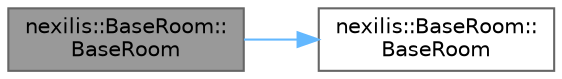 digraph "nexilis::BaseRoom::BaseRoom"
{
 // LATEX_PDF_SIZE
  bgcolor="transparent";
  edge [fontname=Helvetica,fontsize=10,labelfontname=Helvetica,labelfontsize=10];
  node [fontname=Helvetica,fontsize=10,shape=box,height=0.2,width=0.4];
  rankdir="LR";
  Node1 [id="Node000001",label="nexilis::BaseRoom::\lBaseRoom",height=0.2,width=0.4,color="gray40", fillcolor="grey60", style="filled", fontcolor="black",tooltip="Deleted copy constructor."];
  Node1 -> Node2 [id="edge1_Node000001_Node000002",color="steelblue1",style="solid",tooltip=" "];
  Node2 [id="Node000002",label="nexilis::BaseRoom::\lBaseRoom",height=0.2,width=0.4,color="grey40", fillcolor="white", style="filled",URL="$da/d49/classnexilis_1_1BaseRoom.html#af07e2b514f1b716c5a243389abc3f848",tooltip="Constructor."];
}
